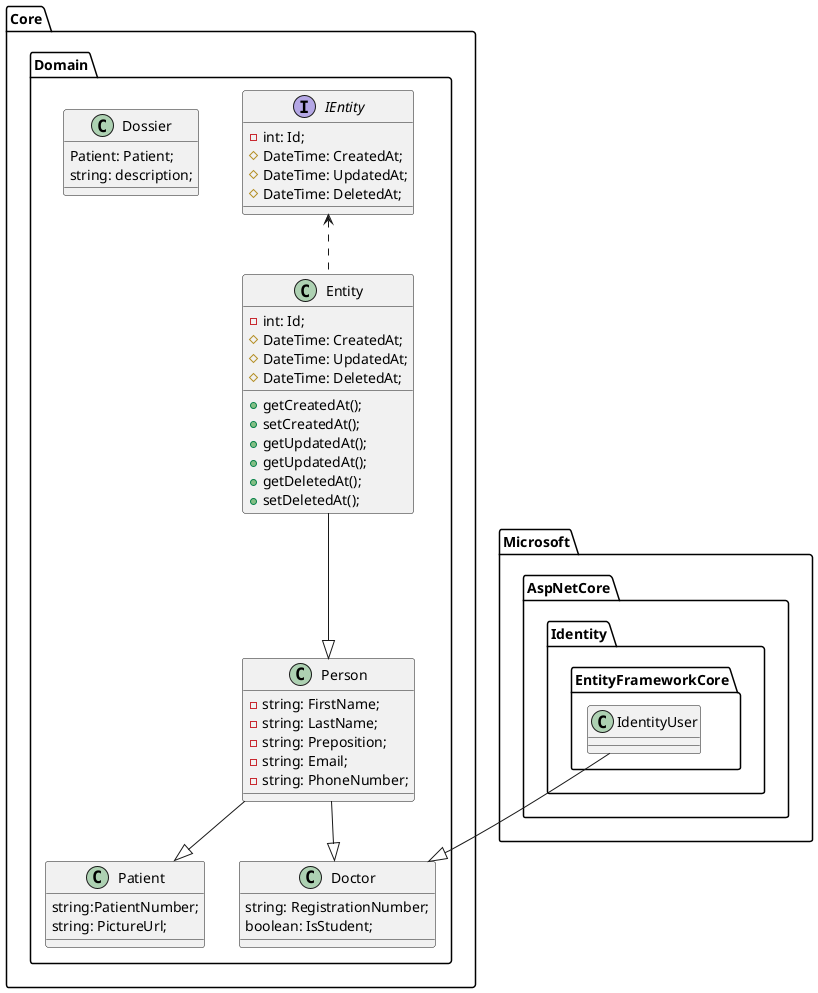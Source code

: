 @startuml
package Core.Domain{

interface IEntity {
-int: Id;
#DateTime: CreatedAt;
#DateTime: UpdatedAt;
#DateTime: DeletedAt;
}
class Entity {
-int: Id;
#DateTime: CreatedAt;
#DateTime: UpdatedAt;
#DateTime: DeletedAt;
+getCreatedAt();
+setCreatedAt();
+getUpdatedAt();
+getUpdatedAt();
+getDeletedAt();
+setDeletedAt();
}

class Doctor{
string: RegistrationNumber;
boolean: IsStudent;
}

class Patient{
string:PatientNumber;
string: PictureUrl;
}

class Person{
- string: FirstName;
- string: LastName;
- string: Preposition;
- string: Email;
- string: PhoneNumber;
}

class Dossier {
Patient: Patient;
string: description;


}

IEntity <.. Entity
Entity --|> Person
Person --|> Doctor
Person --|> Patient

}

package Microsoft.AspNetCore.Identity.EntityFrameworkCore {
class IdentityUser{
}
IdentityUser --|> Doctor
@enduml